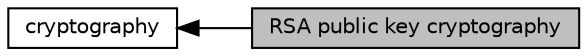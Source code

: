 digraph "RSA public key cryptography"
{
  edge [fontname="Helvetica",fontsize="10",labelfontname="Helvetica",labelfontsize="10"];
  node [fontname="Helvetica",fontsize="10",shape=box];
  rankdir=LR;
  Node2 [label="cryptography",height=0.2,width=0.4,color="black", fillcolor="white", style="filled",URL="$d5/dfc/group__crypto.html",tooltip="Depends on general utilities and either OpenSSL or Intel ippcp."];
  Node1 [label="RSA public key cryptography",height=0.2,width=0.4,color="black", fillcolor="grey75", style="filled", fontcolor="black",tooltip="Provides RSA public key cryptography, suitable for use in TLS encryption."];
  Node2->Node1 [shape=plaintext, dir="back", style="solid"];
}
